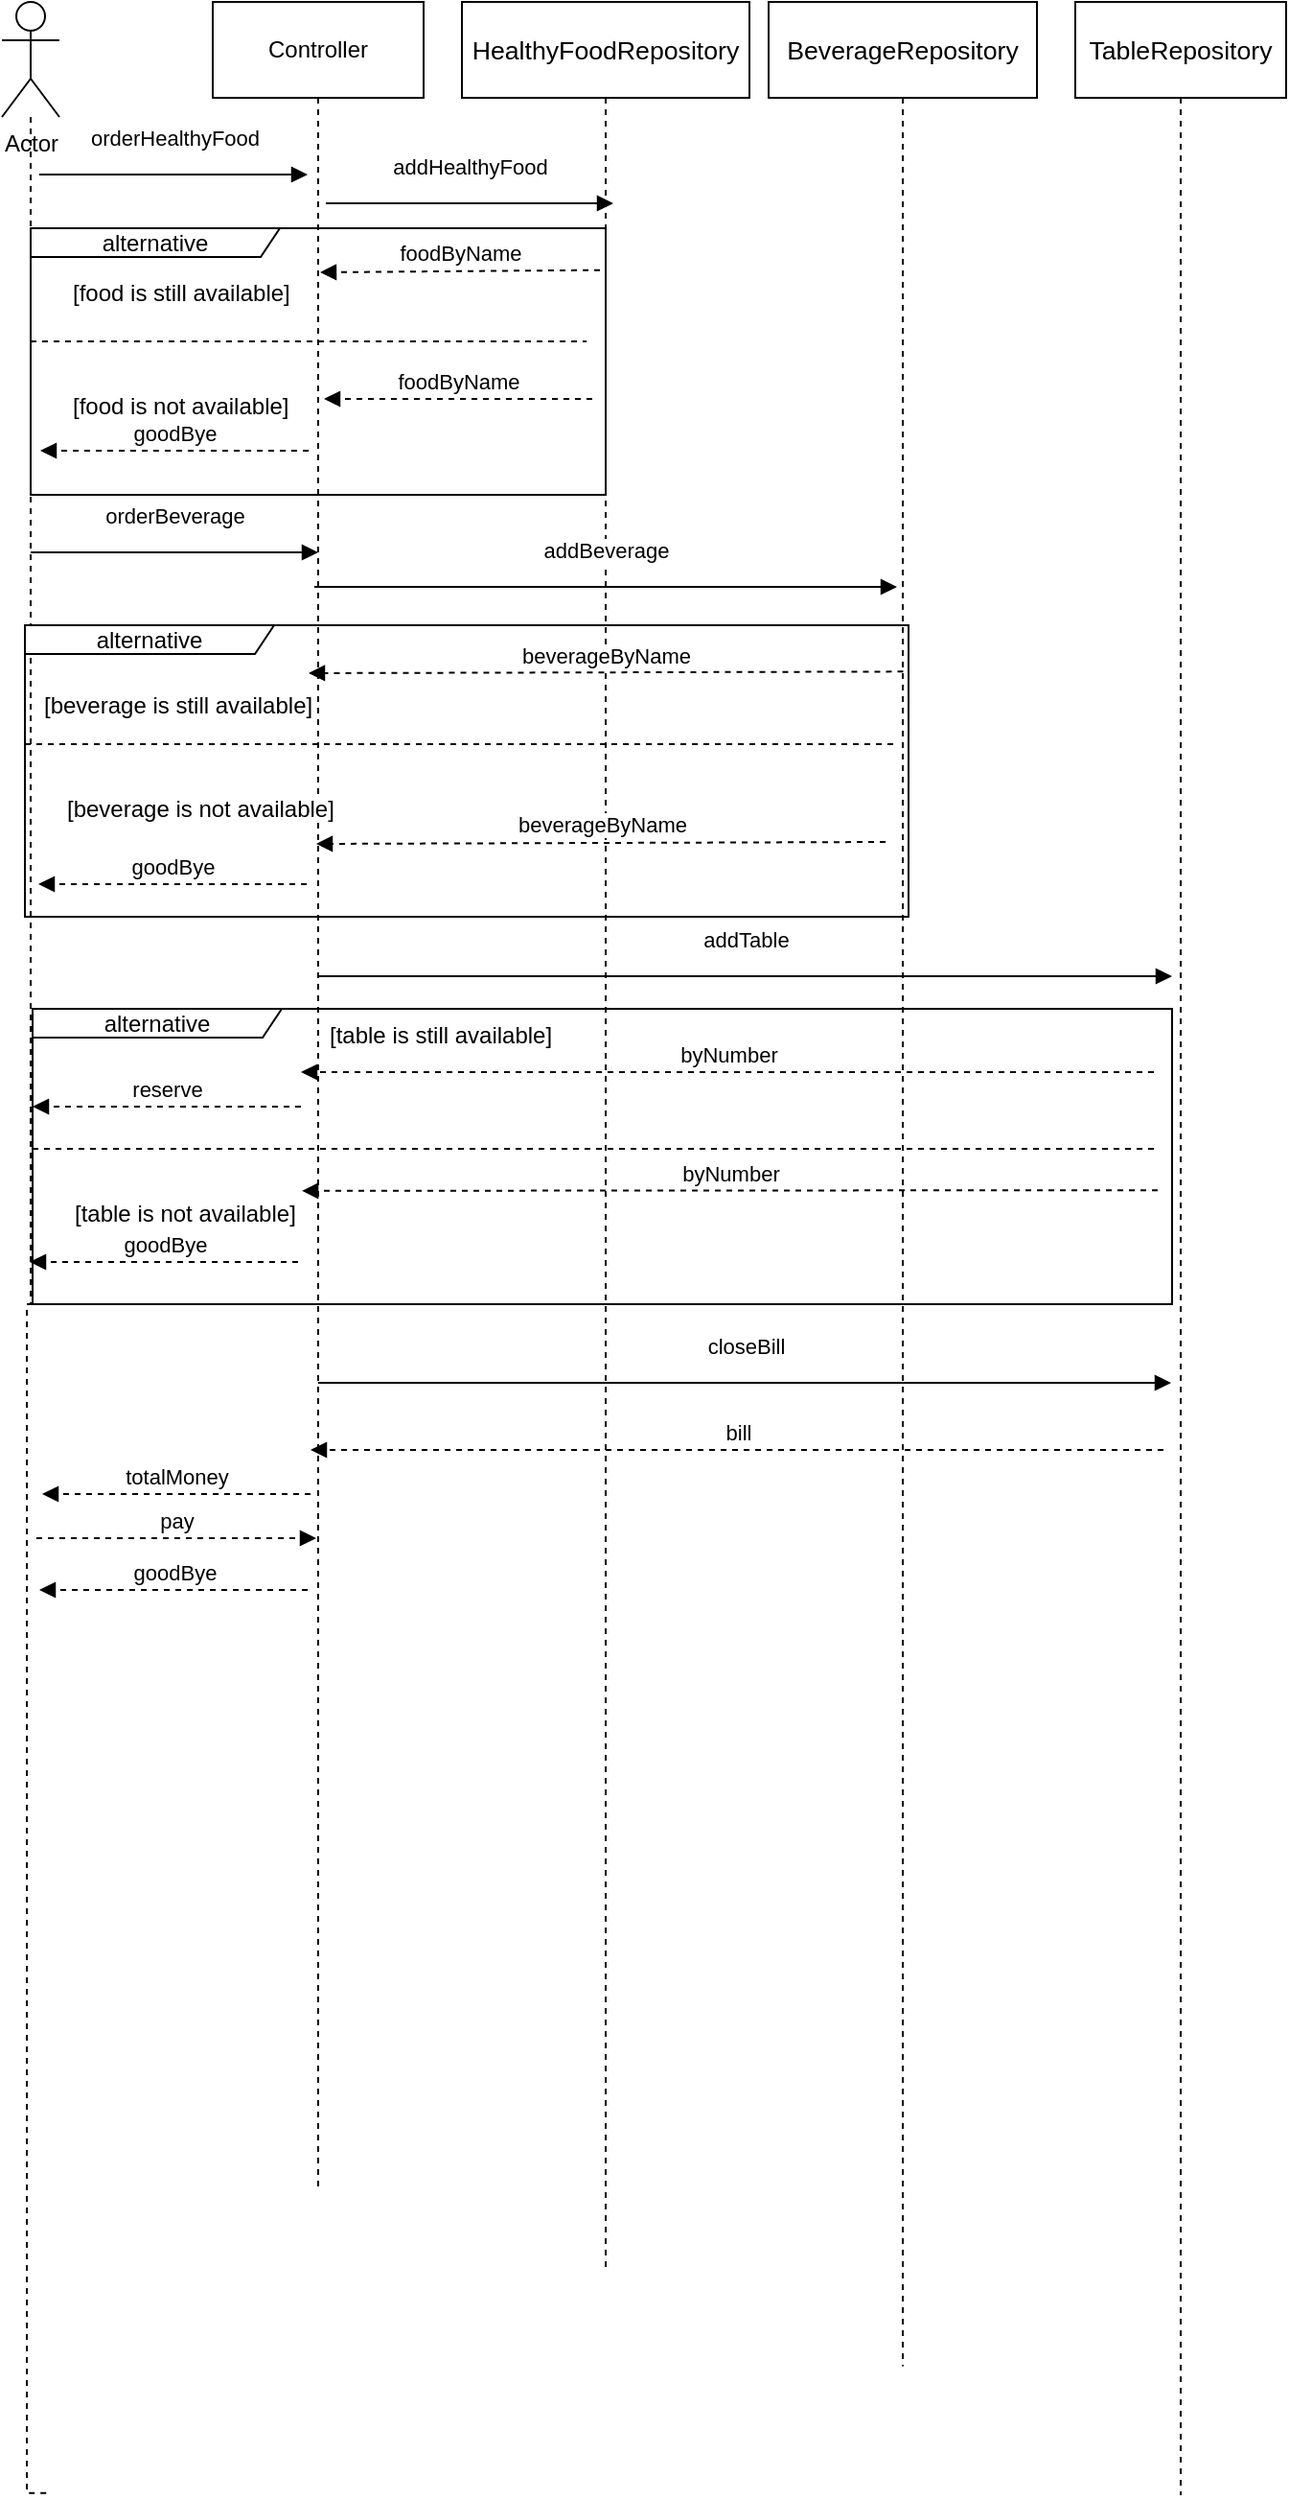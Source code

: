 <mxfile version="24.7.16">
  <diagram name="Page-1" id="Kru7v9Ng58s3gbbbQKiA">
    <mxGraphModel dx="1750" dy="927" grid="0" gridSize="10" guides="1" tooltips="1" connect="1" arrows="1" fold="1" page="0" pageScale="1" pageWidth="850" pageHeight="1100" math="0" shadow="0">
      <root>
        <mxCell id="0" />
        <mxCell id="1" parent="0" />
        <mxCell id="ZGAQEHN5Qq206SCLkUbE-9" style="edgeStyle=orthogonalEdgeStyle;rounded=0;orthogonalLoop=1;jettySize=auto;html=1;dashed=1;endArrow=none;endFill=0;" parent="1" source="ZGAQEHN5Qq206SCLkUbE-7" edge="1">
          <mxGeometry relative="1" as="geometry">
            <mxPoint x="215" y="1240" as="targetPoint" />
          </mxGeometry>
        </mxCell>
        <mxCell id="ZGAQEHN5Qq206SCLkUbE-7" value="Controller" style="html=1;whiteSpace=wrap;" parent="1" vertex="1">
          <mxGeometry x="160" y="100" width="110" height="50" as="geometry" />
        </mxCell>
        <mxCell id="ZGAQEHN5Qq206SCLkUbE-42" style="edgeStyle=orthogonalEdgeStyle;rounded=0;orthogonalLoop=1;jettySize=auto;html=1;endArrow=none;endFill=0;dashed=1;" parent="1" source="ZGAQEHN5Qq206SCLkUbE-8" edge="1">
          <mxGeometry relative="1" as="geometry">
            <mxPoint x="75" y="1398.889" as="targetPoint" />
            <Array as="points">
              <mxPoint x="65" y="779" />
              <mxPoint x="63" y="779" />
              <mxPoint x="63" y="1399" />
            </Array>
          </mxGeometry>
        </mxCell>
        <mxCell id="ZGAQEHN5Qq206SCLkUbE-8" value="Actor" style="shape=umlActor;verticalLabelPosition=bottom;verticalAlign=top;html=1;" parent="1" vertex="1">
          <mxGeometry x="50" y="100" width="30" height="60" as="geometry" />
        </mxCell>
        <mxCell id="ZGAQEHN5Qq206SCLkUbE-10" style="edgeStyle=orthogonalEdgeStyle;rounded=0;orthogonalLoop=1;jettySize=auto;html=1;dashed=1;endArrow=none;endFill=0;" parent="1" source="ZGAQEHN5Qq206SCLkUbE-11" edge="1">
          <mxGeometry relative="1" as="geometry">
            <mxPoint x="365" y="1281" as="targetPoint" />
          </mxGeometry>
        </mxCell>
        <mxCell id="ZGAQEHN5Qq206SCLkUbE-11" value="&lt;span data-lucid-content=&quot;{&amp;quot;t&amp;quot;:&amp;quot;HealthFoodRepository&amp;quot;,&amp;quot;m&amp;quot;:[{&amp;quot;s&amp;quot;:0,&amp;quot;n&amp;quot;:&amp;quot;a&amp;quot;,&amp;quot;v&amp;quot;:&amp;quot;center&amp;quot;},{&amp;quot;s&amp;quot;:0,&amp;quot;n&amp;quot;:&amp;quot;fc&amp;quot;,&amp;quot;v&amp;quot;:&amp;quot;Regular&amp;quot;,&amp;quot;e&amp;quot;:20},{&amp;quot;s&amp;quot;:0,&amp;quot;n&amp;quot;:&amp;quot;fid&amp;quot;,&amp;quot;v&amp;quot;:2,&amp;quot;e&amp;quot;:20},{&amp;quot;s&amp;quot;:0,&amp;quot;n&amp;quot;:&amp;quot;s&amp;quot;,&amp;quot;v&amp;quot;:17.778,&amp;quot;e&amp;quot;:20},{&amp;quot;s&amp;quot;:0,&amp;quot;n&amp;quot;:&amp;quot;c&amp;quot;,&amp;quot;v&amp;quot;:&amp;quot;#000000ff&amp;quot;,&amp;quot;e&amp;quot;:20},{&amp;quot;s&amp;quot;:0,&amp;quot;n&amp;quot;:&amp;quot;fsp&amp;quot;,&amp;quot;v&amp;quot;:&amp;quot;ss_presetShapeStyle2_textStyle&amp;quot;,&amp;quot;e&amp;quot;:20},{&amp;quot;s&amp;quot;:0,&amp;quot;n&amp;quot;:&amp;quot;fsp2&amp;quot;,&amp;quot;v&amp;quot;:&amp;quot;ss_presetShapeStyle2_textStyle&amp;quot;,&amp;quot;e&amp;quot;:20}]}&quot; data-lucid-type=&quot;application/vnd.lucid.text&quot;&gt;&lt;span style=&quot;font-size: 13.333px;&quot;&gt;HealthyFoodRepository&lt;/span&gt;&lt;/span&gt;" style="html=1;whiteSpace=wrap;" parent="1" vertex="1">
          <mxGeometry x="290" y="100" width="150" height="50" as="geometry" />
        </mxCell>
        <mxCell id="ZGAQEHN5Qq206SCLkUbE-12" style="edgeStyle=orthogonalEdgeStyle;rounded=0;orthogonalLoop=1;jettySize=auto;html=1;dashed=1;endArrow=none;endFill=0;" parent="1" source="ZGAQEHN5Qq206SCLkUbE-13" edge="1">
          <mxGeometry relative="1" as="geometry">
            <mxPoint x="520" y="1332.783" as="targetPoint" />
            <Array as="points">
              <mxPoint x="520" y="450" />
            </Array>
          </mxGeometry>
        </mxCell>
        <mxCell id="ZGAQEHN5Qq206SCLkUbE-13" value="&lt;span data-lucid-content=&quot;{&amp;quot;t&amp;quot;:&amp;quot;BeverageRepository&amp;quot;,&amp;quot;m&amp;quot;:[{&amp;quot;s&amp;quot;:0,&amp;quot;n&amp;quot;:&amp;quot;a&amp;quot;,&amp;quot;v&amp;quot;:&amp;quot;center&amp;quot;},{&amp;quot;s&amp;quot;:0,&amp;quot;n&amp;quot;:&amp;quot;fc&amp;quot;,&amp;quot;v&amp;quot;:&amp;quot;Regular&amp;quot;,&amp;quot;e&amp;quot;:18},{&amp;quot;s&amp;quot;:0,&amp;quot;n&amp;quot;:&amp;quot;fid&amp;quot;,&amp;quot;v&amp;quot;:2,&amp;quot;e&amp;quot;:18},{&amp;quot;s&amp;quot;:0,&amp;quot;n&amp;quot;:&amp;quot;s&amp;quot;,&amp;quot;v&amp;quot;:17.778,&amp;quot;e&amp;quot;:18},{&amp;quot;s&amp;quot;:0,&amp;quot;n&amp;quot;:&amp;quot;c&amp;quot;,&amp;quot;v&amp;quot;:&amp;quot;#000000ff&amp;quot;,&amp;quot;e&amp;quot;:18},{&amp;quot;s&amp;quot;:0,&amp;quot;n&amp;quot;:&amp;quot;fsp&amp;quot;,&amp;quot;v&amp;quot;:&amp;quot;ss_presetShapeStyle2_textStyle&amp;quot;,&amp;quot;e&amp;quot;:18},{&amp;quot;s&amp;quot;:0,&amp;quot;n&amp;quot;:&amp;quot;fsp2&amp;quot;,&amp;quot;v&amp;quot;:&amp;quot;ss_presetShapeStyle2_textStyle&amp;quot;,&amp;quot;e&amp;quot;:18}]}&quot; data-lucid-type=&quot;application/vnd.lucid.text&quot;&gt;&lt;span style=&quot;font-size: 13.333px;&quot;&gt;BeverageRepository&lt;/span&gt;&lt;/span&gt;" style="html=1;whiteSpace=wrap;" parent="1" vertex="1">
          <mxGeometry x="450" y="100" width="140" height="50" as="geometry" />
        </mxCell>
        <mxCell id="ZGAQEHN5Qq206SCLkUbE-37" style="edgeStyle=orthogonalEdgeStyle;rounded=0;orthogonalLoop=1;jettySize=auto;html=1;dashed=1;endArrow=none;endFill=0;" parent="1" source="ZGAQEHN5Qq206SCLkUbE-15" edge="1">
          <mxGeometry relative="1" as="geometry">
            <mxPoint x="665" y="1400" as="targetPoint" />
          </mxGeometry>
        </mxCell>
        <mxCell id="ZGAQEHN5Qq206SCLkUbE-15" value="&lt;span data-lucid-content=&quot;{&amp;quot;t&amp;quot;:&amp;quot;TableRepository&amp;quot;,&amp;quot;m&amp;quot;:[{&amp;quot;s&amp;quot;:0,&amp;quot;n&amp;quot;:&amp;quot;a&amp;quot;,&amp;quot;v&amp;quot;:&amp;quot;center&amp;quot;},{&amp;quot;s&amp;quot;:0,&amp;quot;n&amp;quot;:&amp;quot;fc&amp;quot;,&amp;quot;v&amp;quot;:&amp;quot;Regular&amp;quot;,&amp;quot;e&amp;quot;:15},{&amp;quot;s&amp;quot;:0,&amp;quot;n&amp;quot;:&amp;quot;fid&amp;quot;,&amp;quot;v&amp;quot;:2,&amp;quot;e&amp;quot;:15},{&amp;quot;s&amp;quot;:0,&amp;quot;n&amp;quot;:&amp;quot;s&amp;quot;,&amp;quot;v&amp;quot;:17.778,&amp;quot;e&amp;quot;:15},{&amp;quot;s&amp;quot;:0,&amp;quot;n&amp;quot;:&amp;quot;c&amp;quot;,&amp;quot;v&amp;quot;:&amp;quot;#000000ff&amp;quot;,&amp;quot;e&amp;quot;:15},{&amp;quot;s&amp;quot;:0,&amp;quot;n&amp;quot;:&amp;quot;fsp&amp;quot;,&amp;quot;v&amp;quot;:&amp;quot;ss_presetShapeStyle2_textStyle&amp;quot;,&amp;quot;e&amp;quot;:15},{&amp;quot;s&amp;quot;:0,&amp;quot;n&amp;quot;:&amp;quot;fsp2&amp;quot;,&amp;quot;v&amp;quot;:&amp;quot;ss_presetShapeStyle2_textStyle&amp;quot;,&amp;quot;e&amp;quot;:15}]}&quot; data-lucid-type=&quot;application/vnd.lucid.text&quot;&gt;&lt;span style=&quot;font-size: 13.333px;&quot;&gt;TableRepository&lt;/span&gt;&lt;/span&gt;" style="html=1;whiteSpace=wrap;" parent="1" vertex="1">
          <mxGeometry x="610" y="100" width="110" height="50" as="geometry" />
        </mxCell>
        <mxCell id="ZGAQEHN5Qq206SCLkUbE-19" value="orderHealthyFood" style="html=1;verticalAlign=bottom;endArrow=block;curved=0;rounded=0;" parent="1" edge="1">
          <mxGeometry y="10" width="80" relative="1" as="geometry">
            <mxPoint x="69.5" y="190" as="sourcePoint" />
            <mxPoint x="209.5" y="190" as="targetPoint" />
            <mxPoint as="offset" />
          </mxGeometry>
        </mxCell>
        <mxCell id="ZGAQEHN5Qq206SCLkUbE-20" value="orderBeverage" style="html=1;verticalAlign=bottom;endArrow=block;curved=0;rounded=0;" parent="1" edge="1">
          <mxGeometry y="10" width="80" relative="1" as="geometry">
            <mxPoint x="65" y="387" as="sourcePoint" />
            <mxPoint x="215" y="387" as="targetPoint" />
            <mxPoint as="offset" />
          </mxGeometry>
        </mxCell>
        <mxCell id="ZGAQEHN5Qq206SCLkUbE-21" value="addHealthyFood" style="html=1;verticalAlign=bottom;endArrow=block;curved=0;rounded=0;" parent="1" edge="1">
          <mxGeometry y="10" width="80" relative="1" as="geometry">
            <mxPoint x="219" y="205" as="sourcePoint" />
            <mxPoint x="369" y="205" as="targetPoint" />
            <mxPoint as="offset" />
          </mxGeometry>
        </mxCell>
        <mxCell id="ZGAQEHN5Qq206SCLkUbE-22" value="addBeverage" style="html=1;verticalAlign=bottom;endArrow=block;curved=0;rounded=0;" parent="1" edge="1">
          <mxGeometry y="10" width="80" relative="1" as="geometry">
            <mxPoint x="213" y="405" as="sourcePoint" />
            <mxPoint x="517" y="405" as="targetPoint" />
            <mxPoint as="offset" />
          </mxGeometry>
        </mxCell>
        <mxCell id="ZGAQEHN5Qq206SCLkUbE-24" value="foodByName" style="html=1;verticalAlign=bottom;endArrow=block;curved=0;rounded=0;dashed=1;exitX=0.99;exitY=0.157;exitDx=0;exitDy=0;exitPerimeter=0;" parent="1" edge="1" source="ZGAQEHN5Qq206SCLkUbE-34">
          <mxGeometry width="80" relative="1" as="geometry">
            <mxPoint x="360" y="270" as="sourcePoint" />
            <mxPoint x="216" y="241" as="targetPoint" />
          </mxGeometry>
        </mxCell>
        <mxCell id="ZGAQEHN5Qq206SCLkUbE-30" value="closeBill" style="html=1;verticalAlign=bottom;endArrow=block;curved=0;rounded=0;" parent="1" edge="1">
          <mxGeometry y="10" width="80" relative="1" as="geometry">
            <mxPoint x="215" y="820" as="sourcePoint" />
            <mxPoint x="660" y="820" as="targetPoint" />
            <mxPoint as="offset" />
          </mxGeometry>
        </mxCell>
        <mxCell id="ZGAQEHN5Qq206SCLkUbE-31" value="bill" style="html=1;verticalAlign=bottom;endArrow=block;curved=0;rounded=0;dashed=1;" parent="1" edge="1">
          <mxGeometry width="80" relative="1" as="geometry">
            <mxPoint x="656" y="855" as="sourcePoint" />
            <mxPoint x="211" y="855" as="targetPoint" />
          </mxGeometry>
        </mxCell>
        <mxCell id="ZGAQEHN5Qq206SCLkUbE-32" value="totalMoney" style="html=1;verticalAlign=bottom;endArrow=block;curved=0;rounded=0;dashed=1;" parent="1" edge="1">
          <mxGeometry width="80" relative="1" as="geometry">
            <mxPoint x="211" y="878" as="sourcePoint" />
            <mxPoint x="71" y="878" as="targetPoint" />
          </mxGeometry>
        </mxCell>
        <mxCell id="ZGAQEHN5Qq206SCLkUbE-33" value="goodBye" style="html=1;verticalAlign=bottom;endArrow=block;curved=0;rounded=0;dashed=1;" parent="1" edge="1">
          <mxGeometry width="80" relative="1" as="geometry">
            <mxPoint x="209.5" y="928" as="sourcePoint" />
            <mxPoint x="69.5" y="928" as="targetPoint" />
          </mxGeometry>
        </mxCell>
        <mxCell id="ZGAQEHN5Qq206SCLkUbE-34" value="alternative" style="shape=umlFrame;whiteSpace=wrap;html=1;pointerEvents=0;recursiveResize=0;container=1;collapsible=0;width=130;height=15;" parent="1" vertex="1">
          <mxGeometry x="65" y="218" width="300" height="139" as="geometry" />
        </mxCell>
        <mxCell id="ZGAQEHN5Qq206SCLkUbE-35" value="[food is still available]" style="text;html=1;" parent="ZGAQEHN5Qq206SCLkUbE-34" vertex="1">
          <mxGeometry width="100" height="20" relative="1" as="geometry">
            <mxPoint x="20" y="20" as="offset" />
          </mxGeometry>
        </mxCell>
        <mxCell id="ZGAQEHN5Qq206SCLkUbE-36" value="[food is not available]" style="line;strokeWidth=1;dashed=1;labelPosition=center;verticalLabelPosition=bottom;align=left;verticalAlign=top;spacingLeft=20;spacingTop=15;html=1;whiteSpace=wrap;" parent="ZGAQEHN5Qq206SCLkUbE-34" vertex="1">
          <mxGeometry y="54" width="290" height="10" as="geometry" />
        </mxCell>
        <mxCell id="ZGAQEHN5Qq206SCLkUbE-43" value="foodByName" style="html=1;verticalAlign=bottom;endArrow=block;curved=0;rounded=0;dashed=1;" parent="ZGAQEHN5Qq206SCLkUbE-34" edge="1">
          <mxGeometry width="80" relative="1" as="geometry">
            <mxPoint x="293" y="89" as="sourcePoint" />
            <mxPoint x="153" y="89" as="targetPoint" />
          </mxGeometry>
        </mxCell>
        <mxCell id="ZGAQEHN5Qq206SCLkUbE-44" value="goodBye" style="html=1;verticalAlign=bottom;endArrow=block;curved=0;rounded=0;dashed=1;" parent="ZGAQEHN5Qq206SCLkUbE-34" edge="1">
          <mxGeometry width="80" relative="1" as="geometry">
            <mxPoint x="145" y="116" as="sourcePoint" />
            <mxPoint x="5" y="116" as="targetPoint" />
          </mxGeometry>
        </mxCell>
        <mxCell id="ZGAQEHN5Qq206SCLkUbE-45" value="alternative" style="shape=umlFrame;whiteSpace=wrap;html=1;pointerEvents=0;recursiveResize=0;container=1;collapsible=0;width=130;height=15;" parent="1" vertex="1">
          <mxGeometry x="62" y="425" width="461" height="152" as="geometry" />
        </mxCell>
        <mxCell id="ZGAQEHN5Qq206SCLkUbE-46" value="[beverage is still available]" style="text;html=1;" parent="ZGAQEHN5Qq206SCLkUbE-45" vertex="1">
          <mxGeometry width="100" height="20" relative="1" as="geometry">
            <mxPoint x="8" y="28" as="offset" />
          </mxGeometry>
        </mxCell>
        <mxCell id="ZGAQEHN5Qq206SCLkUbE-47" value="[beverage is not available]" style="line;strokeWidth=1;dashed=1;labelPosition=center;verticalLabelPosition=bottom;align=left;verticalAlign=top;spacingLeft=20;spacingTop=15;html=1;whiteSpace=wrap;" parent="ZGAQEHN5Qq206SCLkUbE-45" vertex="1">
          <mxGeometry y="57" width="454" height="10" as="geometry" />
        </mxCell>
        <mxCell id="ZGAQEHN5Qq206SCLkUbE-48" value="beverageByName" style="html=1;verticalAlign=bottom;endArrow=block;curved=0;rounded=0;dashed=1;exitX=0.994;exitY=0.159;exitDx=0;exitDy=0;exitPerimeter=0;" parent="ZGAQEHN5Qq206SCLkUbE-45" source="ZGAQEHN5Qq206SCLkUbE-45" edge="1">
          <mxGeometry width="80" relative="1" as="geometry">
            <mxPoint x="290" y="84" as="sourcePoint" />
            <mxPoint x="148" y="25" as="targetPoint" />
          </mxGeometry>
        </mxCell>
        <mxCell id="ZGAQEHN5Qq206SCLkUbE-49" value="goodBye" style="html=1;verticalAlign=bottom;endArrow=block;curved=0;rounded=0;dashed=1;" parent="ZGAQEHN5Qq206SCLkUbE-45" edge="1">
          <mxGeometry width="80" relative="1" as="geometry">
            <mxPoint x="147" y="135" as="sourcePoint" />
            <mxPoint x="7" y="135" as="targetPoint" />
          </mxGeometry>
        </mxCell>
        <mxCell id="v1XMfvr0znnJKouAOPm2-1" value="beverageByName" style="html=1;verticalAlign=bottom;endArrow=block;curved=0;rounded=0;dashed=1;exitX=0.994;exitY=0.203;exitDx=0;exitDy=0;exitPerimeter=0;" edge="1" parent="ZGAQEHN5Qq206SCLkUbE-45">
          <mxGeometry width="80" relative="1" as="geometry">
            <mxPoint x="449" y="113" as="sourcePoint" />
            <mxPoint x="152" y="114" as="targetPoint" />
          </mxGeometry>
        </mxCell>
        <mxCell id="v1XMfvr0znnJKouAOPm2-7" value="addTable" style="html=1;verticalAlign=bottom;endArrow=block;curved=0;rounded=0;" edge="1" parent="1">
          <mxGeometry y="10" width="80" relative="1" as="geometry">
            <mxPoint x="215.5" y="608" as="sourcePoint" />
            <mxPoint x="660.5" y="608" as="targetPoint" />
            <mxPoint as="offset" />
          </mxGeometry>
        </mxCell>
        <mxCell id="v1XMfvr0znnJKouAOPm2-8" value="alternative" style="shape=umlFrame;whiteSpace=wrap;html=1;pointerEvents=0;recursiveResize=0;container=1;collapsible=0;width=130;height=15;" vertex="1" parent="1">
          <mxGeometry x="66" y="625" width="594.5" height="154" as="geometry" />
        </mxCell>
        <mxCell id="v1XMfvr0znnJKouAOPm2-9" value="[table is still available]" style="text;html=1;" vertex="1" parent="v1XMfvr0znnJKouAOPm2-8">
          <mxGeometry width="100" height="20" relative="1" as="geometry">
            <mxPoint x="153" as="offset" />
          </mxGeometry>
        </mxCell>
        <mxCell id="v1XMfvr0znnJKouAOPm2-10" value="[table is not available]" style="line;strokeWidth=1;dashed=1;labelPosition=center;verticalLabelPosition=bottom;align=left;verticalAlign=top;spacingLeft=20;spacingTop=15;html=1;whiteSpace=wrap;" vertex="1" parent="v1XMfvr0znnJKouAOPm2-8">
          <mxGeometry y="68" width="587" height="10" as="geometry" />
        </mxCell>
        <mxCell id="v1XMfvr0znnJKouAOPm2-12" value="goodBye" style="html=1;verticalAlign=bottom;endArrow=block;curved=0;rounded=0;dashed=1;" edge="1" parent="v1XMfvr0znnJKouAOPm2-8">
          <mxGeometry width="80" relative="1" as="geometry">
            <mxPoint x="138.5" y="132" as="sourcePoint" />
            <mxPoint x="-1.5" y="132" as="targetPoint" />
          </mxGeometry>
        </mxCell>
        <mxCell id="v1XMfvr0znnJKouAOPm2-13" value="byNumber" style="html=1;verticalAlign=bottom;endArrow=block;curved=0;rounded=0;dashed=1;exitX=0.994;exitY=0.693;exitDx=0;exitDy=0;exitPerimeter=0;" edge="1" parent="v1XMfvr0znnJKouAOPm2-8">
          <mxGeometry width="80" relative="1" as="geometry">
            <mxPoint x="587.004" y="94.57" as="sourcePoint" />
            <mxPoint x="140.55" y="94.9" as="targetPoint" />
          </mxGeometry>
        </mxCell>
        <mxCell id="v1XMfvr0znnJKouAOPm2-14" value="byNumber" style="html=1;verticalAlign=bottom;endArrow=block;curved=0;rounded=0;dashed=1;" edge="1" parent="v1XMfvr0znnJKouAOPm2-8">
          <mxGeometry width="80" relative="1" as="geometry">
            <mxPoint x="585" y="33" as="sourcePoint" />
            <mxPoint x="140" y="33" as="targetPoint" />
          </mxGeometry>
        </mxCell>
        <mxCell id="v1XMfvr0znnJKouAOPm2-6" value="reserve" style="html=1;verticalAlign=bottom;endArrow=block;curved=0;rounded=0;dashed=1;" edge="1" parent="v1XMfvr0znnJKouAOPm2-8">
          <mxGeometry width="80" relative="1" as="geometry">
            <mxPoint x="140" y="51" as="sourcePoint" />
            <mxPoint y="51" as="targetPoint" />
          </mxGeometry>
        </mxCell>
        <mxCell id="v1XMfvr0znnJKouAOPm2-15" value="pay" style="html=1;verticalAlign=bottom;endArrow=block;curved=0;rounded=0;dashed=1;" edge="1" parent="1">
          <mxGeometry width="80" relative="1" as="geometry">
            <mxPoint x="68" y="901" as="sourcePoint" />
            <mxPoint x="214" y="901" as="targetPoint" />
          </mxGeometry>
        </mxCell>
      </root>
    </mxGraphModel>
  </diagram>
</mxfile>
